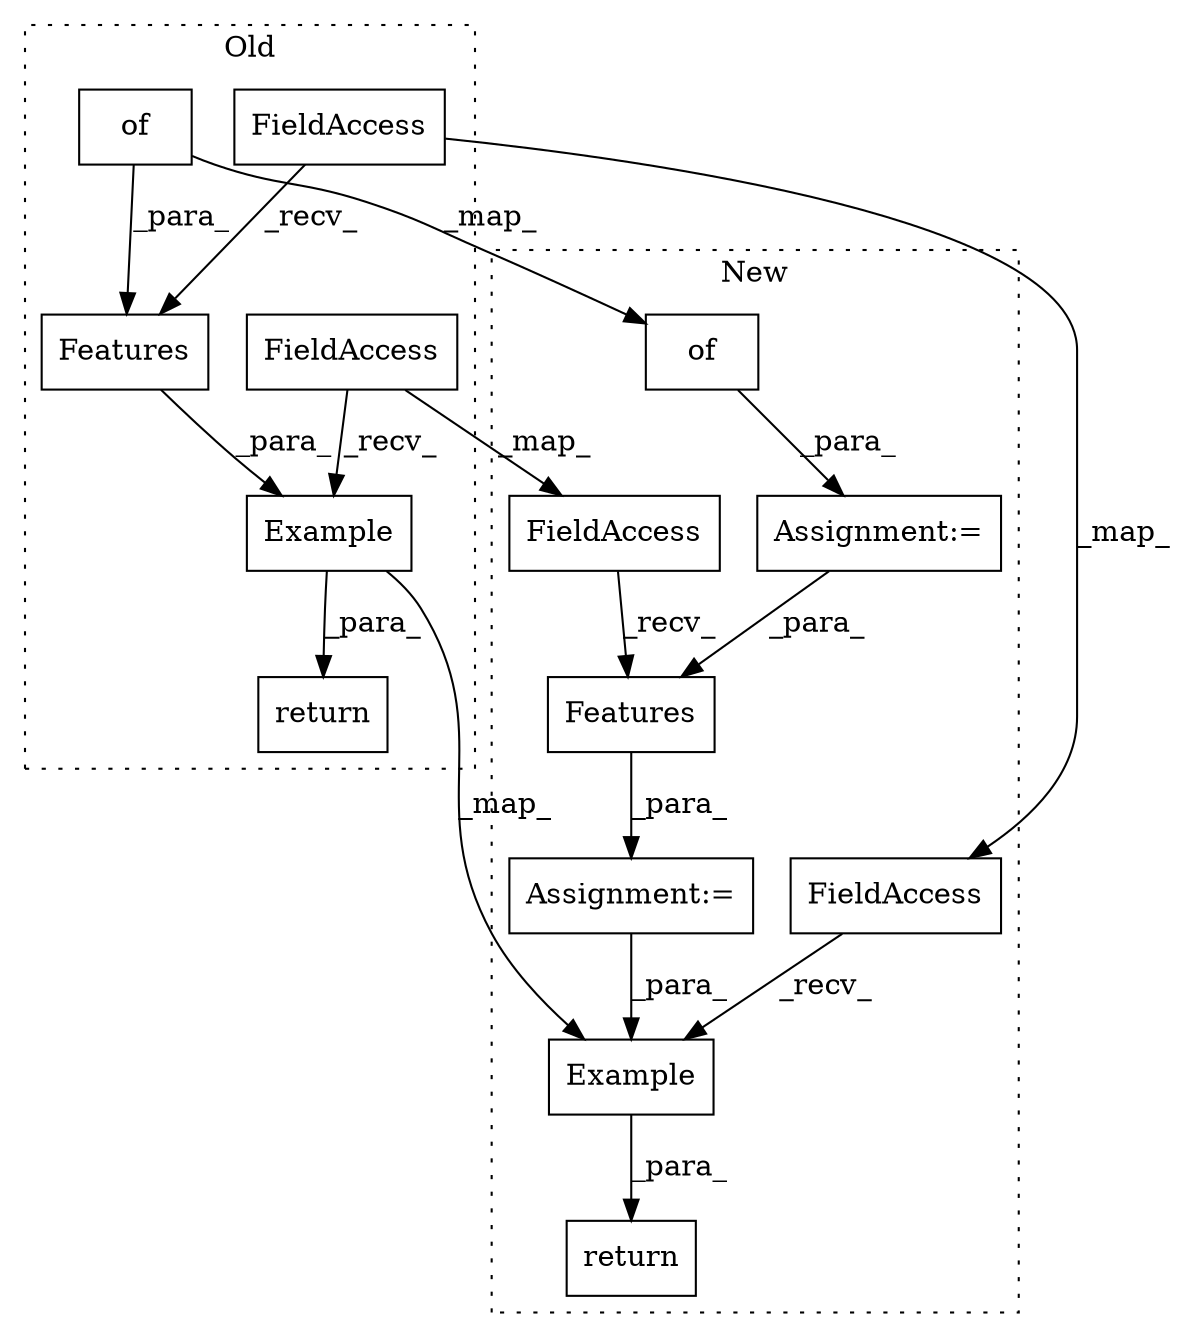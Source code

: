 digraph G {
subgraph cluster0 {
1 [label="Features" a="32" s="702,774" l="9,1" shape="box"];
3 [label="of" a="32" s="715,773" l="3,1" shape="box"];
5 [label="Example" a="32" s="677,775" l="8,1" shape="box"];
9 [label="return" a="41" s="653" l="7" shape="box"];
12 [label="FieldAccess" a="22" s="660" l="16" shape="box"];
14 [label="FieldAccess" a="22" s="685" l="16" shape="box"];
label = "Old";
style="dotted";
}
subgraph cluster1 {
2 [label="Features" a="32" s="860,881" l="9,1" shape="box"];
4 [label="of" a="32" s="769,827" l="3,1" shape="box"];
6 [label="Example" a="32" s="912,928" l="8,1" shape="box"];
7 [label="Assignment:=" a="7" s="842" l="1" shape="box"];
8 [label="Assignment:=" a="7" s="764" l="1" shape="box"];
10 [label="return" a="41" s="888" l="7" shape="box"];
11 [label="FieldAccess" a="22" s="843" l="16" shape="box"];
13 [label="FieldAccess" a="22" s="895" l="16" shape="box"];
label = "New";
style="dotted";
}
1 -> 5 [label="_para_"];
2 -> 7 [label="_para_"];
3 -> 4 [label="_map_"];
3 -> 1 [label="_para_"];
4 -> 8 [label="_para_"];
5 -> 6 [label="_map_"];
5 -> 9 [label="_para_"];
6 -> 10 [label="_para_"];
7 -> 6 [label="_para_"];
8 -> 2 [label="_para_"];
11 -> 2 [label="_recv_"];
12 -> 5 [label="_recv_"];
12 -> 11 [label="_map_"];
13 -> 6 [label="_recv_"];
14 -> 13 [label="_map_"];
14 -> 1 [label="_recv_"];
}